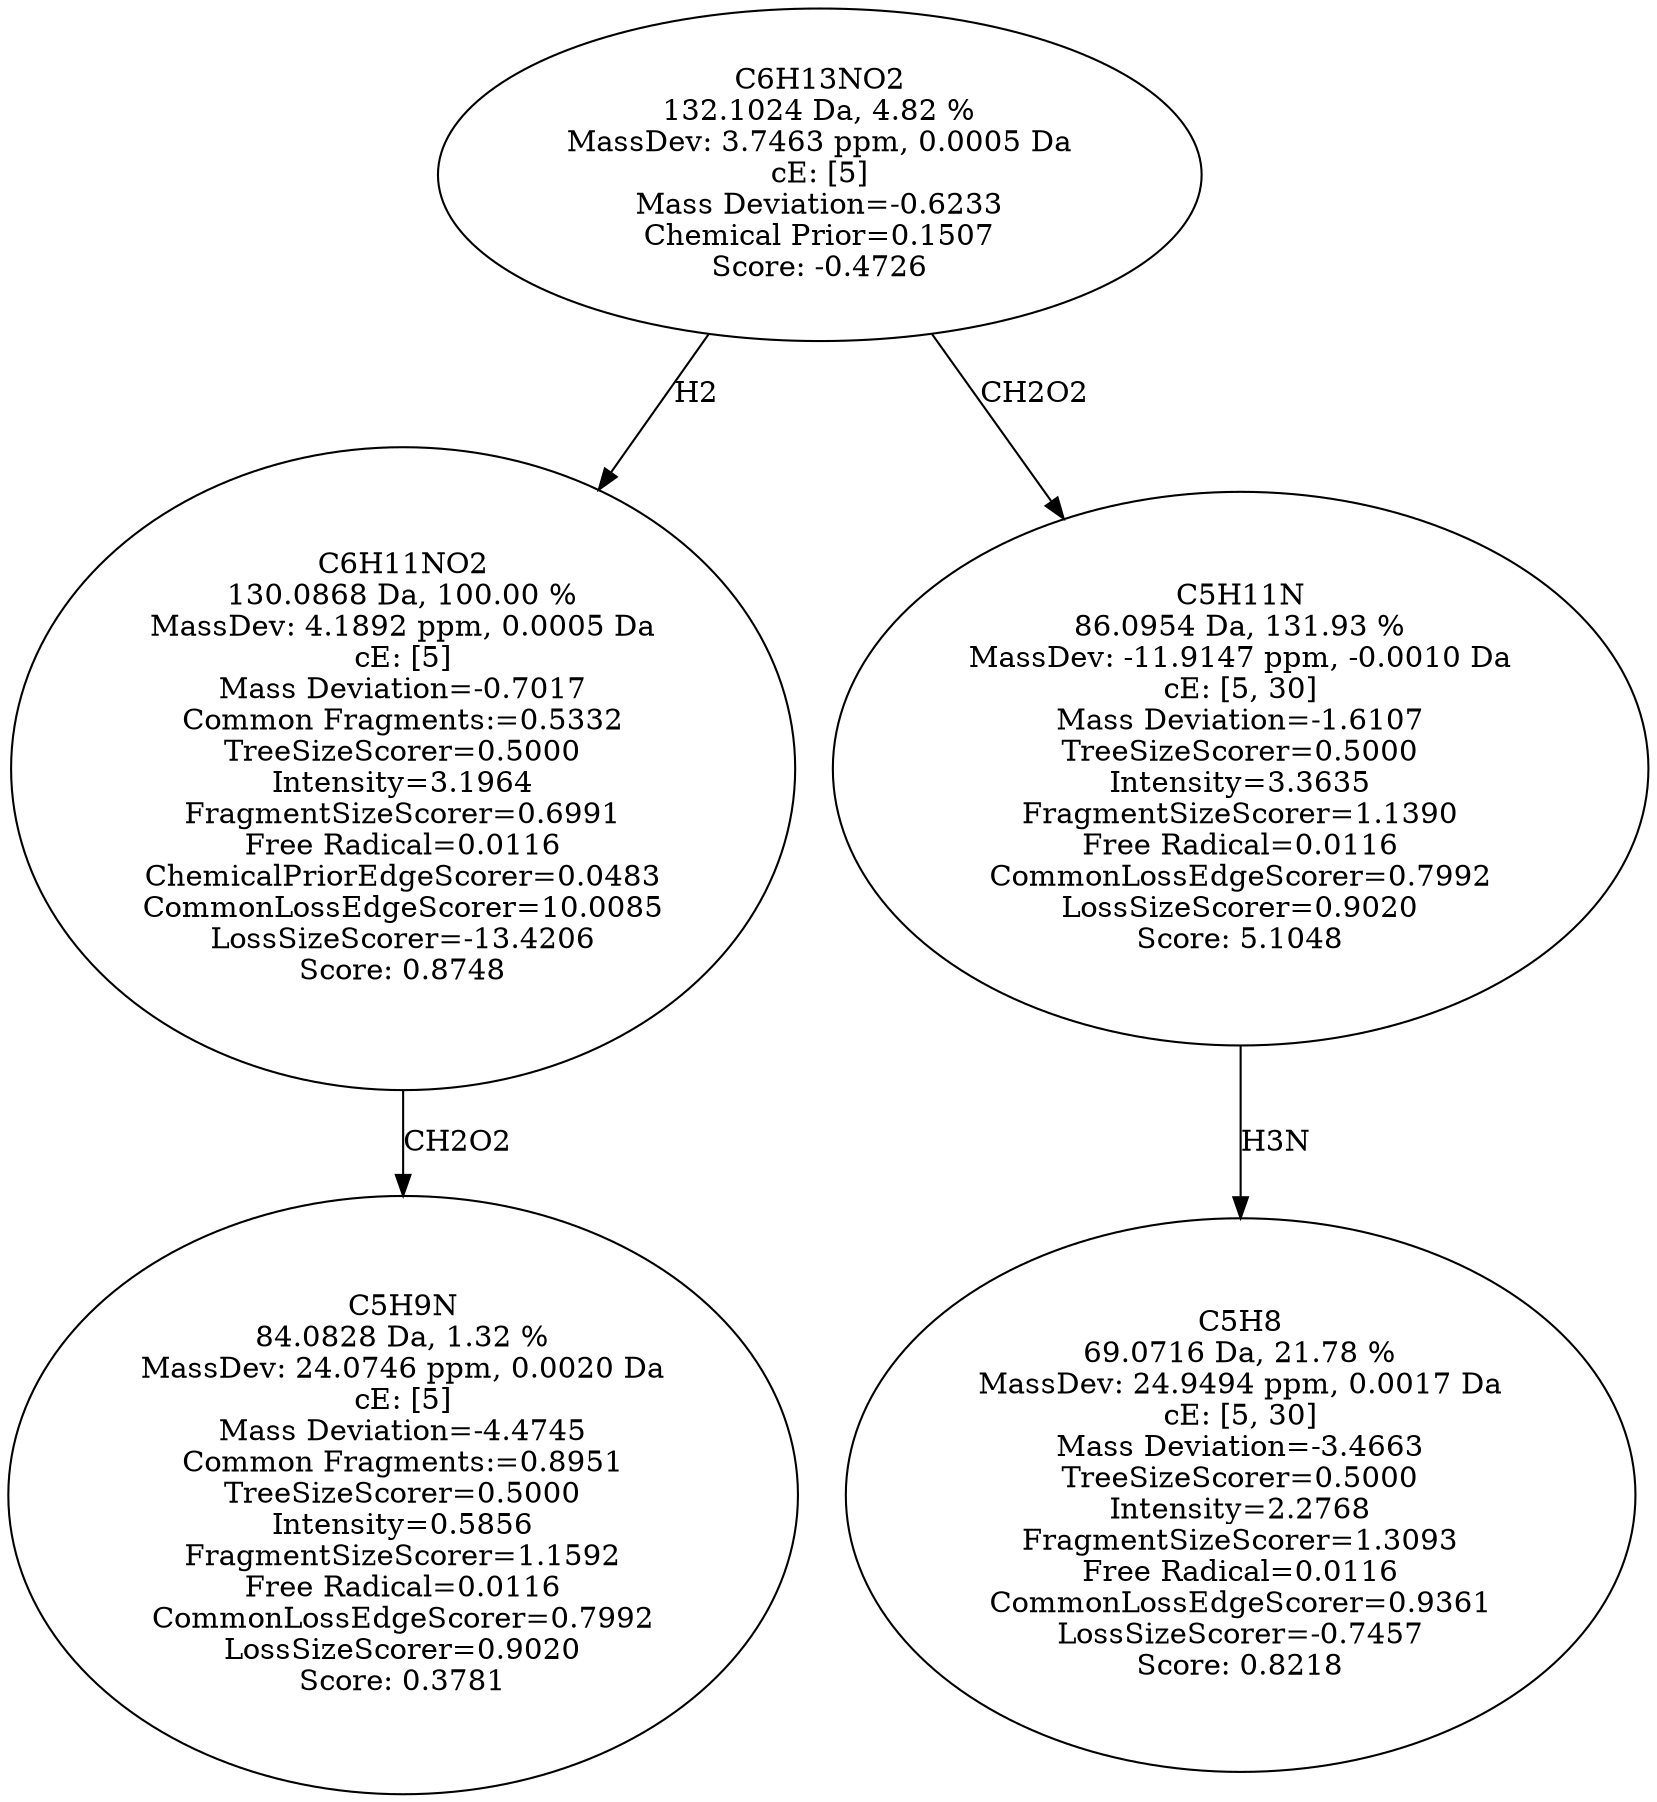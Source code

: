 strict digraph {
v1 [label="C5H9N\n84.0828 Da, 1.32 %\nMassDev: 24.0746 ppm, 0.0020 Da\ncE: [5]\nMass Deviation=-4.4745\nCommon Fragments:=0.8951\nTreeSizeScorer=0.5000\nIntensity=0.5856\nFragmentSizeScorer=1.1592\nFree Radical=0.0116\nCommonLossEdgeScorer=0.7992\nLossSizeScorer=0.9020\nScore: 0.3781"];
v2 [label="C6H11NO2\n130.0868 Da, 100.00 %\nMassDev: 4.1892 ppm, 0.0005 Da\ncE: [5]\nMass Deviation=-0.7017\nCommon Fragments:=0.5332\nTreeSizeScorer=0.5000\nIntensity=3.1964\nFragmentSizeScorer=0.6991\nFree Radical=0.0116\nChemicalPriorEdgeScorer=0.0483\nCommonLossEdgeScorer=10.0085\nLossSizeScorer=-13.4206\nScore: 0.8748"];
v3 [label="C5H8\n69.0716 Da, 21.78 %\nMassDev: 24.9494 ppm, 0.0017 Da\ncE: [5, 30]\nMass Deviation=-3.4663\nTreeSizeScorer=0.5000\nIntensity=2.2768\nFragmentSizeScorer=1.3093\nFree Radical=0.0116\nCommonLossEdgeScorer=0.9361\nLossSizeScorer=-0.7457\nScore: 0.8218"];
v4 [label="C5H11N\n86.0954 Da, 131.93 %\nMassDev: -11.9147 ppm, -0.0010 Da\ncE: [5, 30]\nMass Deviation=-1.6107\nTreeSizeScorer=0.5000\nIntensity=3.3635\nFragmentSizeScorer=1.1390\nFree Radical=0.0116\nCommonLossEdgeScorer=0.7992\nLossSizeScorer=0.9020\nScore: 5.1048"];
v5 [label="C6H13NO2\n132.1024 Da, 4.82 %\nMassDev: 3.7463 ppm, 0.0005 Da\ncE: [5]\nMass Deviation=-0.6233\nChemical Prior=0.1507\nScore: -0.4726"];
v2 -> v1 [label="CH2O2"];
v5 -> v2 [label="H2"];
v4 -> v3 [label="H3N"];
v5 -> v4 [label="CH2O2"];
}